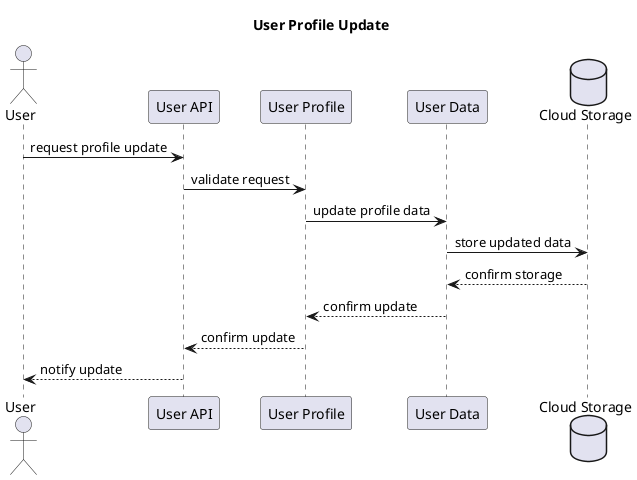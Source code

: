 @startuml User Profile Update
    title User Profile Update

    actor User
    participant "User API" as U
    participant "User Profile" as UP
    participant "User Data" as UD
    database "Cloud Storage" as CS

    User -> U: request profile update
    U -> UP: validate request
    UP -> UD: update profile data
    UD -> CS: store updated data
    CS --> UD: confirm storage
    UD --> UP: confirm update
    UP --> U: confirm update
    U --> User: notify update
@enduml